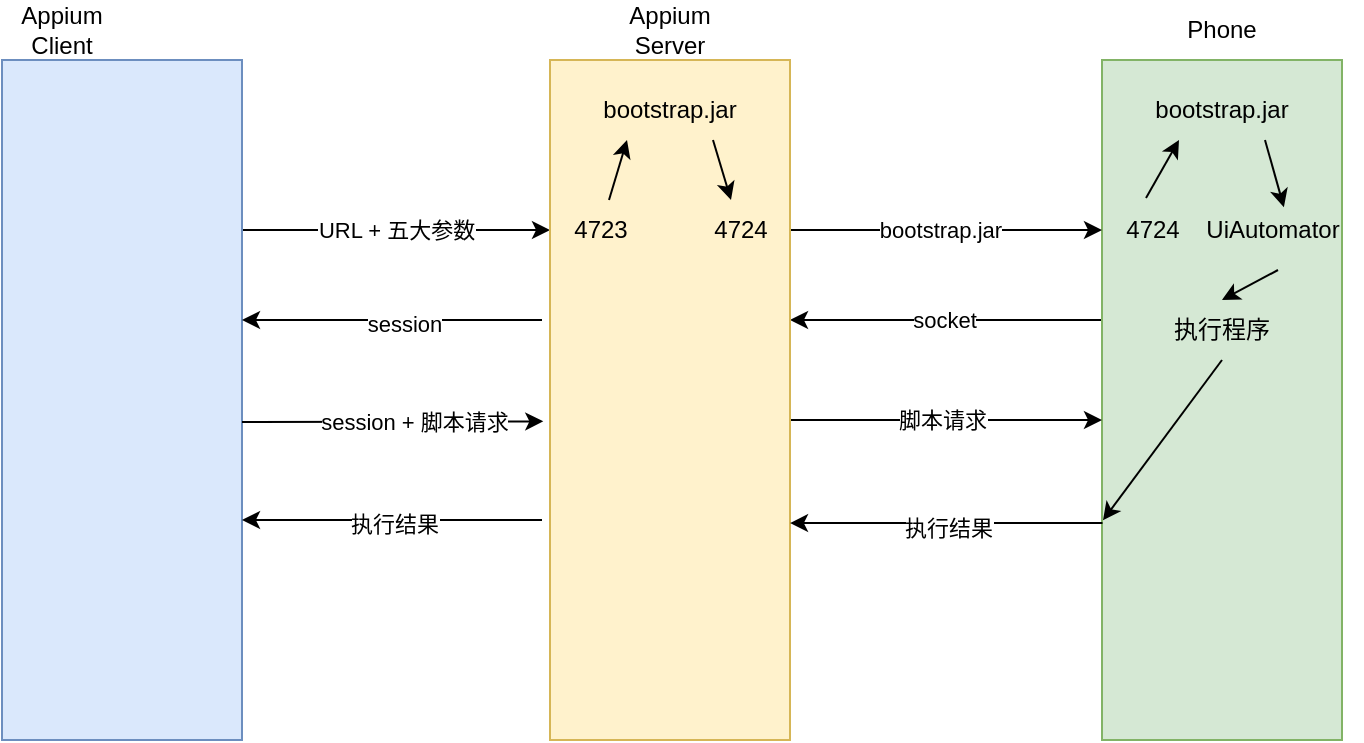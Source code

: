 <mxfile version="25.0.3">
  <diagram name="第 1 页" id="-5cDCsojSUc6UKDud2lw">
    <mxGraphModel dx="1066" dy="667" grid="1" gridSize="10" guides="1" tooltips="1" connect="1" arrows="1" fold="1" page="1" pageScale="1" pageWidth="827" pageHeight="1169" math="0" shadow="0">
      <root>
        <mxCell id="0" />
        <mxCell id="1" parent="0" />
        <mxCell id="wuYGqIeWk1RfvWFv6Wjr-8" style="edgeStyle=orthogonalEdgeStyle;rounded=0;orthogonalLoop=1;jettySize=auto;html=1;exitX=1;exitY=0.25;exitDx=0;exitDy=0;entryX=0;entryY=0.25;entryDx=0;entryDy=0;" edge="1" parent="1" source="wuYGqIeWk1RfvWFv6Wjr-1" target="wuYGqIeWk1RfvWFv6Wjr-3">
          <mxGeometry relative="1" as="geometry" />
        </mxCell>
        <mxCell id="wuYGqIeWk1RfvWFv6Wjr-9" value="URL + 五大参数" style="edgeLabel;html=1;align=center;verticalAlign=middle;resizable=0;points=[];" vertex="1" connectable="0" parent="wuYGqIeWk1RfvWFv6Wjr-8">
          <mxGeometry x="-0.109" y="1" relative="1" as="geometry">
            <mxPoint x="8" y="1" as="offset" />
          </mxGeometry>
        </mxCell>
        <mxCell id="wuYGqIeWk1RfvWFv6Wjr-1" value="" style="rounded=0;whiteSpace=wrap;html=1;fillColor=#dae8fc;strokeColor=#6c8ebf;" vertex="1" parent="1">
          <mxGeometry x="80" y="200" width="120" height="340" as="geometry" />
        </mxCell>
        <mxCell id="wuYGqIeWk1RfvWFv6Wjr-39" style="edgeStyle=orthogonalEdgeStyle;rounded=0;orthogonalLoop=1;jettySize=auto;html=1;exitX=0;exitY=0.5;exitDx=0;exitDy=0;" edge="1" parent="1" source="wuYGqIeWk1RfvWFv6Wjr-2" target="wuYGqIeWk1RfvWFv6Wjr-3">
          <mxGeometry relative="1" as="geometry">
            <Array as="points">
              <mxPoint x="630" y="330" />
            </Array>
          </mxGeometry>
        </mxCell>
        <mxCell id="wuYGqIeWk1RfvWFv6Wjr-41" value="socket" style="edgeLabel;html=1;align=center;verticalAlign=middle;resizable=0;points=[];" vertex="1" connectable="0" parent="wuYGqIeWk1RfvWFv6Wjr-39">
          <mxGeometry x="0.028" relative="1" as="geometry">
            <mxPoint x="-19" as="offset" />
          </mxGeometry>
        </mxCell>
        <mxCell id="wuYGqIeWk1RfvWFv6Wjr-2" value="" style="rounded=0;whiteSpace=wrap;html=1;fillColor=#d5e8d4;strokeColor=#82b366;" vertex="1" parent="1">
          <mxGeometry x="630" y="200" width="120" height="340" as="geometry" />
        </mxCell>
        <mxCell id="wuYGqIeWk1RfvWFv6Wjr-11" style="edgeStyle=orthogonalEdgeStyle;rounded=0;orthogonalLoop=1;jettySize=auto;html=1;exitX=1;exitY=0.25;exitDx=0;exitDy=0;entryX=0;entryY=0.25;entryDx=0;entryDy=0;" edge="1" parent="1" source="wuYGqIeWk1RfvWFv6Wjr-3" target="wuYGqIeWk1RfvWFv6Wjr-2">
          <mxGeometry relative="1" as="geometry" />
        </mxCell>
        <mxCell id="wuYGqIeWk1RfvWFv6Wjr-19" value="bootstrap.jar" style="edgeLabel;html=1;align=center;verticalAlign=middle;resizable=0;points=[];" vertex="1" connectable="0" parent="wuYGqIeWk1RfvWFv6Wjr-11">
          <mxGeometry x="-0.038" y="-1" relative="1" as="geometry">
            <mxPoint y="-1" as="offset" />
          </mxGeometry>
        </mxCell>
        <mxCell id="wuYGqIeWk1RfvWFv6Wjr-38" style="edgeStyle=orthogonalEdgeStyle;rounded=0;orthogonalLoop=1;jettySize=auto;html=1;exitX=1;exitY=0.75;exitDx=0;exitDy=0;" edge="1" parent="1" source="wuYGqIeWk1RfvWFv6Wjr-3">
          <mxGeometry relative="1" as="geometry">
            <mxPoint x="630" y="380" as="targetPoint" />
            <Array as="points">
              <mxPoint x="474" y="380" />
              <mxPoint x="630" y="380" />
            </Array>
          </mxGeometry>
        </mxCell>
        <mxCell id="wuYGqIeWk1RfvWFv6Wjr-43" value="脚本请求" style="edgeLabel;html=1;align=center;verticalAlign=middle;resizable=0;points=[];" vertex="1" connectable="0" parent="wuYGqIeWk1RfvWFv6Wjr-38">
          <mxGeometry x="-0.037" relative="1" as="geometry">
            <mxPoint x="40" as="offset" />
          </mxGeometry>
        </mxCell>
        <mxCell id="wuYGqIeWk1RfvWFv6Wjr-3" value="" style="rounded=0;whiteSpace=wrap;html=1;fillColor=#fff2cc;strokeColor=#d6b656;" vertex="1" parent="1">
          <mxGeometry x="354" y="200" width="120" height="340" as="geometry" />
        </mxCell>
        <mxCell id="wuYGqIeWk1RfvWFv6Wjr-4" value="Appium Server" style="text;html=1;align=center;verticalAlign=middle;whiteSpace=wrap;rounded=0;" vertex="1" parent="1">
          <mxGeometry x="384" y="170" width="60" height="30" as="geometry" />
        </mxCell>
        <mxCell id="wuYGqIeWk1RfvWFv6Wjr-5" value="Appium Client" style="text;html=1;align=center;verticalAlign=middle;whiteSpace=wrap;rounded=0;" vertex="1" parent="1">
          <mxGeometry x="80" y="170" width="60" height="30" as="geometry" />
        </mxCell>
        <mxCell id="wuYGqIeWk1RfvWFv6Wjr-6" value="Phone" style="text;html=1;align=center;verticalAlign=middle;whiteSpace=wrap;rounded=0;" vertex="1" parent="1">
          <mxGeometry x="660" y="170" width="60" height="30" as="geometry" />
        </mxCell>
        <mxCell id="wuYGqIeWk1RfvWFv6Wjr-14" value="4723" style="text;html=1;align=center;verticalAlign=middle;resizable=0;points=[];autosize=1;strokeColor=none;fillColor=none;" vertex="1" parent="1">
          <mxGeometry x="354" y="270" width="50" height="30" as="geometry" />
        </mxCell>
        <mxCell id="wuYGqIeWk1RfvWFv6Wjr-15" value="4724" style="text;html=1;align=center;verticalAlign=middle;resizable=0;points=[];autosize=1;strokeColor=none;fillColor=none;" vertex="1" parent="1">
          <mxGeometry x="424" y="270" width="50" height="30" as="geometry" />
        </mxCell>
        <mxCell id="wuYGqIeWk1RfvWFv6Wjr-16" value="bootstrap.jar" style="text;html=1;align=center;verticalAlign=middle;whiteSpace=wrap;rounded=0;" vertex="1" parent="1">
          <mxGeometry x="371" y="210" width="86" height="30" as="geometry" />
        </mxCell>
        <mxCell id="wuYGqIeWk1RfvWFv6Wjr-17" value="" style="endArrow=classic;html=1;rounded=0;entryX=0.25;entryY=1;entryDx=0;entryDy=0;" edge="1" parent="1" source="wuYGqIeWk1RfvWFv6Wjr-14" target="wuYGqIeWk1RfvWFv6Wjr-16">
          <mxGeometry width="50" height="50" relative="1" as="geometry">
            <mxPoint x="370" y="360" as="sourcePoint" />
            <mxPoint x="420" y="310" as="targetPoint" />
          </mxGeometry>
        </mxCell>
        <mxCell id="wuYGqIeWk1RfvWFv6Wjr-18" value="" style="endArrow=classic;html=1;rounded=0;exitX=0.75;exitY=1;exitDx=0;exitDy=0;" edge="1" parent="1" source="wuYGqIeWk1RfvWFv6Wjr-16" target="wuYGqIeWk1RfvWFv6Wjr-15">
          <mxGeometry width="50" height="50" relative="1" as="geometry">
            <mxPoint x="370" y="360" as="sourcePoint" />
            <mxPoint x="420" y="310" as="targetPoint" />
          </mxGeometry>
        </mxCell>
        <mxCell id="wuYGqIeWk1RfvWFv6Wjr-20" value="" style="endArrow=classic;html=1;rounded=0;entryX=1;entryY=0.5;entryDx=0;entryDy=0;" edge="1" parent="1">
          <mxGeometry width="50" height="50" relative="1" as="geometry">
            <mxPoint x="350" y="330" as="sourcePoint" />
            <mxPoint x="200" y="330" as="targetPoint" />
          </mxGeometry>
        </mxCell>
        <mxCell id="wuYGqIeWk1RfvWFv6Wjr-22" value="session" style="edgeLabel;html=1;align=center;verticalAlign=middle;resizable=0;points=[];" vertex="1" connectable="0" parent="wuYGqIeWk1RfvWFv6Wjr-20">
          <mxGeometry x="0.087" y="2" relative="1" as="geometry">
            <mxPoint x="12" as="offset" />
          </mxGeometry>
        </mxCell>
        <mxCell id="wuYGqIeWk1RfvWFv6Wjr-26" value="bootstrap.jar" style="text;html=1;align=center;verticalAlign=middle;whiteSpace=wrap;rounded=0;" vertex="1" parent="1">
          <mxGeometry x="647" y="210" width="86" height="30" as="geometry" />
        </mxCell>
        <mxCell id="wuYGqIeWk1RfvWFv6Wjr-27" value="4724" style="text;html=1;align=center;verticalAlign=middle;resizable=0;points=[];autosize=1;strokeColor=none;fillColor=none;" vertex="1" parent="1">
          <mxGeometry x="630" y="270" width="50" height="30" as="geometry" />
        </mxCell>
        <mxCell id="wuYGqIeWk1RfvWFv6Wjr-28" value="" style="endArrow=classic;html=1;rounded=0;exitX=0.44;exitY=-0.033;exitDx=0;exitDy=0;exitPerimeter=0;entryX=0.25;entryY=1;entryDx=0;entryDy=0;" edge="1" parent="1" source="wuYGqIeWk1RfvWFv6Wjr-27" target="wuYGqIeWk1RfvWFv6Wjr-26">
          <mxGeometry width="50" height="50" relative="1" as="geometry">
            <mxPoint x="370" y="340" as="sourcePoint" />
            <mxPoint x="420" y="290" as="targetPoint" />
          </mxGeometry>
        </mxCell>
        <mxCell id="wuYGqIeWk1RfvWFv6Wjr-32" value="UiAutomator" style="text;html=1;align=center;verticalAlign=middle;resizable=0;points=[];autosize=1;strokeColor=none;fillColor=none;" vertex="1" parent="1">
          <mxGeometry x="670" y="270" width="90" height="30" as="geometry" />
        </mxCell>
        <mxCell id="wuYGqIeWk1RfvWFv6Wjr-34" value="" style="endArrow=classic;html=1;rounded=0;exitX=0.75;exitY=1;exitDx=0;exitDy=0;entryX=0.566;entryY=0.119;entryDx=0;entryDy=0;entryPerimeter=0;" edge="1" parent="1" source="wuYGqIeWk1RfvWFv6Wjr-26" target="wuYGqIeWk1RfvWFv6Wjr-32">
          <mxGeometry width="50" height="50" relative="1" as="geometry">
            <mxPoint x="680" y="340" as="sourcePoint" />
            <mxPoint x="730" y="290" as="targetPoint" />
          </mxGeometry>
        </mxCell>
        <mxCell id="wuYGqIeWk1RfvWFv6Wjr-49" value="" style="endArrow=classic;html=1;rounded=0;entryX=-0.029;entryY=0.578;entryDx=0;entryDy=0;entryPerimeter=0;" edge="1" parent="1">
          <mxGeometry width="50" height="50" relative="1" as="geometry">
            <mxPoint x="200" y="381" as="sourcePoint" />
            <mxPoint x="350.64" y="380.68" as="targetPoint" />
          </mxGeometry>
        </mxCell>
        <mxCell id="wuYGqIeWk1RfvWFv6Wjr-50" value="session + 脚本请求" style="edgeLabel;html=1;align=center;verticalAlign=middle;resizable=0;points=[];" vertex="1" connectable="0" parent="wuYGqIeWk1RfvWFv6Wjr-49">
          <mxGeometry x="-0.056" relative="1" as="geometry">
            <mxPoint x="15" as="offset" />
          </mxGeometry>
        </mxCell>
        <mxCell id="wuYGqIeWk1RfvWFv6Wjr-51" value="" style="endArrow=classic;html=1;rounded=0;exitX=-0.031;exitY=0.681;exitDx=0;exitDy=0;exitPerimeter=0;entryX=0.967;entryY=0.681;entryDx=0;entryDy=0;entryPerimeter=0;" edge="1" parent="1">
          <mxGeometry width="50" height="50" relative="1" as="geometry">
            <mxPoint x="630.24" y="431.54" as="sourcePoint" />
            <mxPoint x="474.0" y="431.54" as="targetPoint" />
          </mxGeometry>
        </mxCell>
        <mxCell id="wuYGqIeWk1RfvWFv6Wjr-52" value="执行结果" style="edgeLabel;html=1;align=center;verticalAlign=middle;resizable=0;points=[];" vertex="1" connectable="0" parent="wuYGqIeWk1RfvWFv6Wjr-51">
          <mxGeometry x="-0.01" y="2" relative="1" as="geometry">
            <mxPoint as="offset" />
          </mxGeometry>
        </mxCell>
        <mxCell id="wuYGqIeWk1RfvWFv6Wjr-53" value="" style="endArrow=classic;html=1;rounded=0;entryX=0.967;entryY=0.681;entryDx=0;entryDy=0;entryPerimeter=0;" edge="1" parent="1">
          <mxGeometry width="50" height="50" relative="1" as="geometry">
            <mxPoint x="350" y="430" as="sourcePoint" />
            <mxPoint x="200.0" y="430.0" as="targetPoint" />
          </mxGeometry>
        </mxCell>
        <mxCell id="wuYGqIeWk1RfvWFv6Wjr-54" value="执行结果" style="edgeLabel;html=1;align=center;verticalAlign=middle;resizable=0;points=[];" vertex="1" connectable="0" parent="wuYGqIeWk1RfvWFv6Wjr-53">
          <mxGeometry x="-0.01" y="2" relative="1" as="geometry">
            <mxPoint as="offset" />
          </mxGeometry>
        </mxCell>
        <mxCell id="wuYGqIeWk1RfvWFv6Wjr-55" value="" style="endArrow=classic;html=1;rounded=0;entryX=0.5;entryY=0;entryDx=0;entryDy=0;" edge="1" parent="1" target="wuYGqIeWk1RfvWFv6Wjr-56">
          <mxGeometry width="50" height="50" relative="1" as="geometry">
            <mxPoint x="718" y="305" as="sourcePoint" />
            <mxPoint x="790" y="320" as="targetPoint" />
          </mxGeometry>
        </mxCell>
        <mxCell id="wuYGqIeWk1RfvWFv6Wjr-56" value="执行程序" style="text;html=1;align=center;verticalAlign=middle;whiteSpace=wrap;rounded=0;" vertex="1" parent="1">
          <mxGeometry x="660" y="320" width="60" height="30" as="geometry" />
        </mxCell>
        <mxCell id="wuYGqIeWk1RfvWFv6Wjr-57" value="" style="endArrow=classic;html=1;rounded=0;exitX=0.5;exitY=1;exitDx=0;exitDy=0;entryX=0.004;entryY=0.677;entryDx=0;entryDy=0;entryPerimeter=0;" edge="1" parent="1" source="wuYGqIeWk1RfvWFv6Wjr-56" target="wuYGqIeWk1RfvWFv6Wjr-2">
          <mxGeometry width="50" height="50" relative="1" as="geometry">
            <mxPoint x="580" y="120" as="sourcePoint" />
            <mxPoint x="630" y="70" as="targetPoint" />
          </mxGeometry>
        </mxCell>
      </root>
    </mxGraphModel>
  </diagram>
</mxfile>
